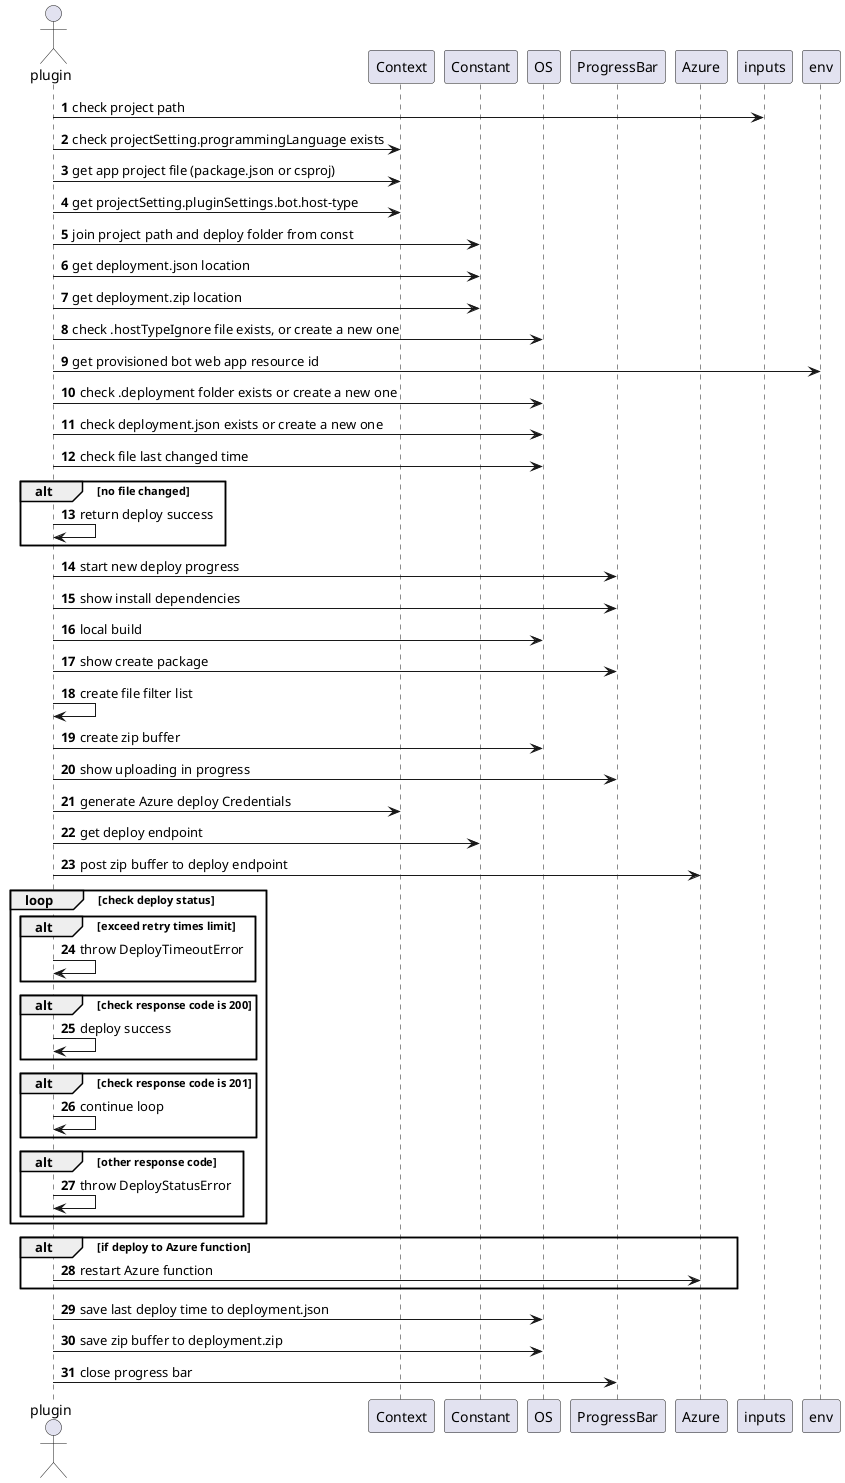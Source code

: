@startuml deploy bot
autonumber
actor plugin
participant Context as ctx
participant Constant as const
participant OS as os
participant ProgressBar as pb
participant Azure as az

plugin -> inputs: check project path
plugin -> ctx: check projectSetting.programmingLanguage exists
plugin -> ctx: get app project file (package.json or csproj)
plugin -> ctx: get projectSetting.pluginSettings.bot.host-type
plugin -> const: join project path and deploy folder from const
plugin -> const: get deployment.json location
plugin -> const: get deployment.zip location
plugin -> os: check .hostTypeIgnore file exists, or create a new one
plugin -> env: get provisioned bot web app resource id
plugin -> os: check .deployment folder exists or create a new one
plugin -> os: check deployment.json exists or create a new one
plugin -> os: check file last changed time
alt no file changed
    plugin -> plugin: return deploy success
end
plugin -> pb: start new deploy progress
plugin -> pb: show install dependencies
plugin -> os: local build
plugin -> pb: show create package
plugin -> plugin: create file filter list
plugin -> os: create zip buffer
plugin -> pb: show uploading in progress
plugin -> ctx: generate Azure deploy Credentials
plugin -> const: get deploy endpoint
plugin -> az: post zip buffer to deploy endpoint

loop check deploy status
    alt exceed retry times limit
        plugin -> plugin: throw DeployTimeoutError
    end
    alt check response code is 200
        plugin -> plugin: deploy success
    end
    alt check response code is 201
        plugin -> plugin: continue loop
    end
    alt other response code
        plugin -> plugin: throw DeployStatusError
    end
end

alt if deploy to Azure function
    plugin -> az: restart Azure function
end

plugin -> os: save last deploy time to deployment.json
plugin -> os: save zip buffer to deployment.zip
plugin -> pb: close progress bar
@enduml